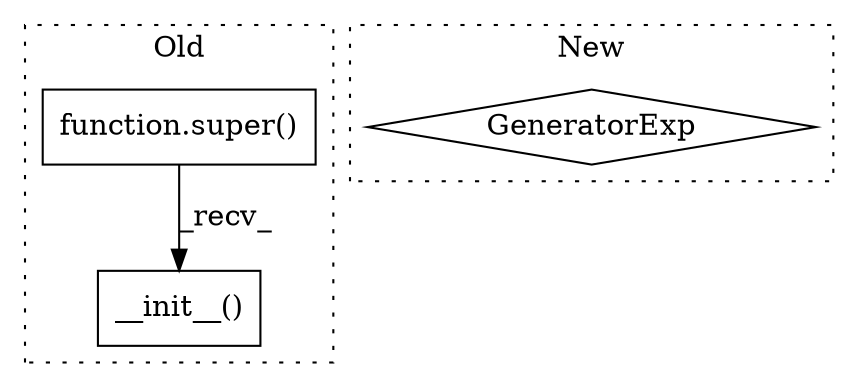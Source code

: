 digraph G {
subgraph cluster0 {
1 [label="function.super()" a="75" s="511,533" l="6,1" shape="box"];
3 [label="__init__()" a="75" s="511" l="34" shape="box"];
label = "Old";
style="dotted";
}
subgraph cluster1 {
2 [label="GeneratorExp" a="55" s="1442" l="5" shape="diamond"];
label = "New";
style="dotted";
}
1 -> 3 [label="_recv_"];
}